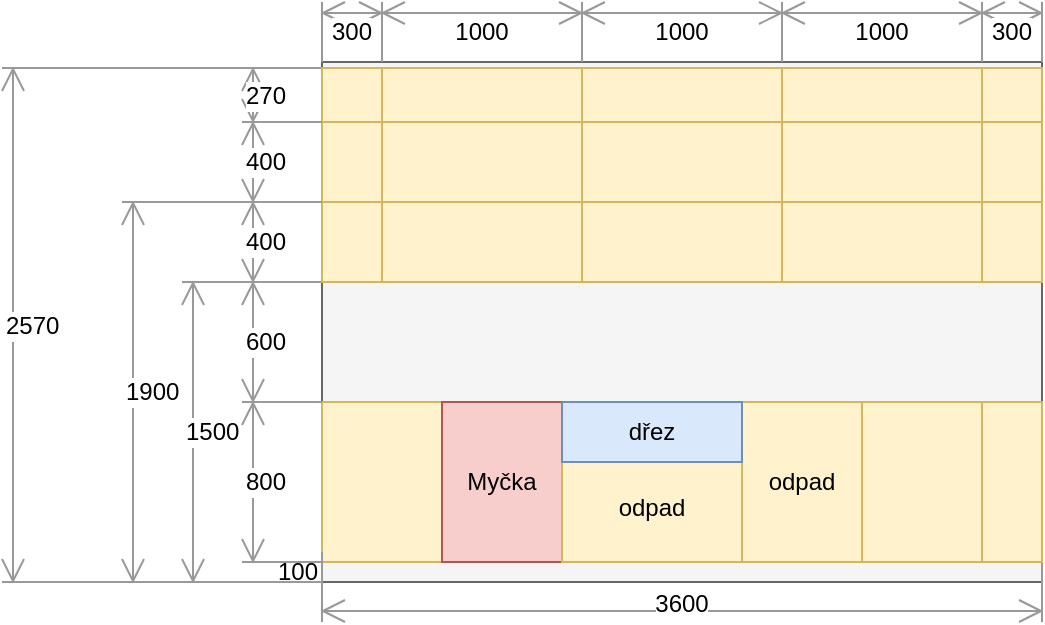<mxfile>
    <diagram id="vtQquzI4iVmjjQQ1tL-T" name="Page-1">
        <mxGraphModel dx="510" dy="187" grid="1" gridSize="10" guides="1" tooltips="1" connect="1" arrows="1" fold="1" page="1" pageScale="1" pageWidth="1600" pageHeight="900" math="0" shadow="0">
            <root>
                <mxCell id="0"/>
                <mxCell id="1" parent="0"/>
                <mxCell id="thXdoWXULZ0o-IUbp3jS-1" value="" style="rounded=0;whiteSpace=wrap;html=1;strokeColor=#666666;fillColor=#f5f5f5;fontColor=#333333;" parent="1" vertex="1">
                    <mxGeometry x="360" y="330" width="360" height="250" as="geometry"/>
                </mxCell>
                <mxCell id="thXdoWXULZ0o-IUbp3jS-2" value="" style="rounded=0;whiteSpace=wrap;html=1;fillColor=#f5f5f5;fontColor=#333333;strokeColor=#666666;" parent="1" vertex="1">
                    <mxGeometry x="360" y="580" width="360" height="10" as="geometry"/>
                </mxCell>
                <mxCell id="thXdoWXULZ0o-IUbp3jS-3" value="" style="rounded=0;whiteSpace=wrap;html=1;fillColor=#fff2cc;strokeColor=#d6b656;" parent="1" vertex="1">
                    <mxGeometry x="360" y="500" width="60" height="80" as="geometry"/>
                </mxCell>
                <mxCell id="thXdoWXULZ0o-IUbp3jS-5" value="100" style="shape=dimension;direction=south;whiteSpace=wrap;html=1;align=right;points=[];verticalAlign=middle;labelBackgroundColor=#ffffff;strokeColor=none;" parent="1" vertex="1">
                    <mxGeometry x="320" y="580" width="40" height="10" as="geometry"/>
                </mxCell>
                <mxCell id="thXdoWXULZ0o-IUbp3jS-6" value="800" style="shape=dimension;direction=south;whiteSpace=wrap;html=1;align=left;points=[];verticalAlign=middle;labelBackgroundColor=#ffffff;strokeColor=#999999;" parent="1" vertex="1">
                    <mxGeometry x="320" y="500" width="40" height="80" as="geometry"/>
                </mxCell>
                <mxCell id="thXdoWXULZ0o-IUbp3jS-9" value="400" style="shape=dimension;direction=south;whiteSpace=wrap;html=1;align=left;points=[];verticalAlign=middle;labelBackgroundColor=#ffffff;strokeColor=#999999;" parent="1" vertex="1">
                    <mxGeometry x="320" y="400" width="40" height="40" as="geometry"/>
                </mxCell>
                <mxCell id="thXdoWXULZ0o-IUbp3jS-10" value="1500" style="shape=dimension;direction=south;whiteSpace=wrap;html=1;align=left;points=[];verticalAlign=middle;labelBackgroundColor=#ffffff;strokeColor=#999999;" parent="1" vertex="1">
                    <mxGeometry x="290" y="440" width="70" height="150" as="geometry"/>
                </mxCell>
                <mxCell id="thXdoWXULZ0o-IUbp3jS-18" value="Myčka" style="rounded=0;whiteSpace=wrap;html=1;fillColor=#f8cecc;strokeColor=#b85450;" parent="1" vertex="1">
                    <mxGeometry x="420" y="500" width="60" height="80" as="geometry"/>
                </mxCell>
                <mxCell id="thXdoWXULZ0o-IUbp3jS-22" value="odpad" style="rounded=0;whiteSpace=wrap;html=1;fillColor=#fff2cc;strokeColor=#d6b656;" parent="1" vertex="1">
                    <mxGeometry x="480" y="525" width="90" height="55" as="geometry"/>
                </mxCell>
                <mxCell id="thXdoWXULZ0o-IUbp3jS-27" value="3600" style="shape=dimension;direction=east;whiteSpace=wrap;html=1;align=center;points=[];verticalAlign=bottom;spacingTop=-8;labelBackgroundColor=#ffffff;strokeColor=#999999;" parent="1" vertex="1">
                    <mxGeometry x="360" y="575" width="360" height="35" as="geometry"/>
                </mxCell>
                <mxCell id="thXdoWXULZ0o-IUbp3jS-28" value="300" style="shape=dimension;direction=west;whiteSpace=wrap;html=1;align=center;points=[];verticalAlign=middle;labelBackgroundColor=#ffffff;strokeColor=#999999;" parent="1" vertex="1">
                    <mxGeometry x="360" y="300" width="30" height="30" as="geometry"/>
                </mxCell>
                <mxCell id="lBgfPsxpE6XtXHmG1YXQ-2" value="odpad" style="rounded=0;whiteSpace=wrap;html=1;fillColor=#fff2cc;strokeColor=#d6b656;" parent="1" vertex="1">
                    <mxGeometry x="570" y="500" width="60" height="80" as="geometry"/>
                </mxCell>
                <mxCell id="lBgfPsxpE6XtXHmG1YXQ-3" value="" style="rounded=0;whiteSpace=wrap;html=1;fillColor=#fff2cc;strokeColor=#d6b656;" parent="1" vertex="1">
                    <mxGeometry x="630" y="500" width="60" height="80" as="geometry"/>
                </mxCell>
                <mxCell id="lBgfPsxpE6XtXHmG1YXQ-4" value="" style="rounded=0;whiteSpace=wrap;html=1;fillColor=#fff2cc;strokeColor=#d6b656;" parent="1" vertex="1">
                    <mxGeometry x="690" y="500" width="30" height="80" as="geometry"/>
                </mxCell>
                <mxCell id="lBgfPsxpE6XtXHmG1YXQ-6" value="dřez" style="rounded=0;whiteSpace=wrap;html=1;fillColor=#dae8fc;strokeColor=#6c8ebf;" parent="1" vertex="1">
                    <mxGeometry x="480" y="500" width="90" height="30" as="geometry"/>
                </mxCell>
                <mxCell id="lBgfPsxpE6XtXHmG1YXQ-10" value="" style="rounded=0;whiteSpace=wrap;html=1;fillColor=#fff2cc;strokeColor=#d6b656;" parent="1" vertex="1">
                    <mxGeometry x="690" y="400" width="30" height="40" as="geometry"/>
                </mxCell>
                <mxCell id="lBgfPsxpE6XtXHmG1YXQ-11" value="" style="rounded=0;whiteSpace=wrap;html=1;fillColor=#fff2cc;strokeColor=#d6b656;" parent="1" vertex="1">
                    <mxGeometry x="690" y="360" width="30" height="40" as="geometry"/>
                </mxCell>
                <mxCell id="lBgfPsxpE6XtXHmG1YXQ-25" value="1000" style="shape=dimension;direction=west;whiteSpace=wrap;html=1;align=center;points=[];verticalAlign=middle;labelBackgroundColor=#ffffff;strokeColor=#999999;" parent="1" vertex="1">
                    <mxGeometry x="390" y="300" width="100" height="30" as="geometry"/>
                </mxCell>
                <mxCell id="CoCsG3FDVFkP_OS7hLHG-1" value="600" style="shape=dimension;direction=south;whiteSpace=wrap;html=1;align=left;points=[];verticalAlign=middle;labelBackgroundColor=#ffffff;strokeColor=#999999;" parent="1" vertex="1">
                    <mxGeometry x="320" y="440" width="40" height="60" as="geometry"/>
                </mxCell>
                <mxCell id="CoCsG3FDVFkP_OS7hLHG-4" value="" style="rounded=0;whiteSpace=wrap;html=1;fillColor=#fff2cc;strokeColor=#d6b656;" parent="1" vertex="1">
                    <mxGeometry x="490" y="360" width="100" height="40" as="geometry"/>
                </mxCell>
                <mxCell id="CoCsG3FDVFkP_OS7hLHG-15" value="" style="rounded=0;whiteSpace=wrap;html=1;fillColor=#fff2cc;strokeColor=#d6b656;" parent="1" vertex="1">
                    <mxGeometry x="490" y="400" width="100" height="40" as="geometry"/>
                </mxCell>
                <mxCell id="CoCsG3FDVFkP_OS7hLHG-16" value="" style="rounded=0;whiteSpace=wrap;html=1;fillColor=#fff2cc;strokeColor=#d6b656;" parent="1" vertex="1">
                    <mxGeometry x="390" y="360" width="100" height="40" as="geometry"/>
                </mxCell>
                <mxCell id="CoCsG3FDVFkP_OS7hLHG-17" value="" style="rounded=0;whiteSpace=wrap;html=1;fillColor=#fff2cc;strokeColor=#d6b656;" parent="1" vertex="1">
                    <mxGeometry x="390" y="400" width="100" height="40" as="geometry"/>
                </mxCell>
                <mxCell id="CoCsG3FDVFkP_OS7hLHG-18" value="" style="rounded=0;whiteSpace=wrap;html=1;fillColor=#fff2cc;strokeColor=#d6b656;" parent="1" vertex="1">
                    <mxGeometry x="590" y="360" width="100" height="40" as="geometry"/>
                </mxCell>
                <mxCell id="CoCsG3FDVFkP_OS7hLHG-19" value="" style="rounded=0;whiteSpace=wrap;html=1;fillColor=#fff2cc;strokeColor=#d6b656;" parent="1" vertex="1">
                    <mxGeometry x="590" y="400" width="100" height="40" as="geometry"/>
                </mxCell>
                <mxCell id="CoCsG3FDVFkP_OS7hLHG-20" value="" style="rounded=0;whiteSpace=wrap;html=1;fillColor=#fff2cc;strokeColor=#d6b656;" parent="1" vertex="1">
                    <mxGeometry x="360" y="400" width="30" height="40" as="geometry"/>
                </mxCell>
                <mxCell id="CoCsG3FDVFkP_OS7hLHG-21" value="" style="rounded=0;whiteSpace=wrap;html=1;fillColor=#fff2cc;strokeColor=#d6b656;" parent="1" vertex="1">
                    <mxGeometry x="360" y="360" width="30" height="40" as="geometry"/>
                </mxCell>
                <mxCell id="CoCsG3FDVFkP_OS7hLHG-24" value="1000" style="shape=dimension;direction=west;whiteSpace=wrap;html=1;align=center;points=[];verticalAlign=middle;labelBackgroundColor=#ffffff;strokeColor=#999999;" parent="1" vertex="1">
                    <mxGeometry x="590" y="300" width="100" height="30" as="geometry"/>
                </mxCell>
                <mxCell id="CoCsG3FDVFkP_OS7hLHG-25" value="1000" style="shape=dimension;direction=west;whiteSpace=wrap;html=1;align=center;points=[];verticalAlign=middle;labelBackgroundColor=#ffffff;strokeColor=#999999;" parent="1" vertex="1">
                    <mxGeometry x="490" y="300" width="100" height="30" as="geometry"/>
                </mxCell>
                <mxCell id="CoCsG3FDVFkP_OS7hLHG-26" value="300" style="shape=dimension;direction=west;whiteSpace=wrap;html=1;align=center;points=[];verticalAlign=middle;labelBackgroundColor=#ffffff;strokeColor=#999999;" parent="1" vertex="1">
                    <mxGeometry x="690" y="300" width="30" height="30" as="geometry"/>
                </mxCell>
                <mxCell id="W2GsgO2ypqlRg9grx4VN-1" value="2570" style="shape=dimension;direction=south;whiteSpace=wrap;html=1;align=left;points=[];verticalAlign=middle;labelBackgroundColor=#ffffff;strokeColor=#999999;" parent="1" vertex="1">
                    <mxGeometry x="200" y="333" width="160" height="257" as="geometry"/>
                </mxCell>
                <mxCell id="W2GsgO2ypqlRg9grx4VN-2" value="270" style="shape=dimension;direction=south;whiteSpace=wrap;html=1;align=left;points=[];verticalAlign=middle;labelBackgroundColor=#ffffff;strokeColor=#999999;" parent="1" vertex="1">
                    <mxGeometry x="320" y="333" width="40" height="27" as="geometry"/>
                </mxCell>
                <mxCell id="W2GsgO2ypqlRg9grx4VN-4" value="" style="rounded=0;whiteSpace=wrap;html=1;fillColor=#fff2cc;strokeColor=#d6b656;" parent="1" vertex="1">
                    <mxGeometry x="360" y="333" width="30" height="27" as="geometry"/>
                </mxCell>
                <mxCell id="W2GsgO2ypqlRg9grx4VN-5" value="" style="rounded=0;whiteSpace=wrap;html=1;fillColor=#fff2cc;strokeColor=#d6b656;" parent="1" vertex="1">
                    <mxGeometry x="390" y="333" width="100" height="27" as="geometry"/>
                </mxCell>
                <mxCell id="W2GsgO2ypqlRg9grx4VN-6" value="" style="rounded=0;whiteSpace=wrap;html=1;fillColor=#fff2cc;strokeColor=#d6b656;" parent="1" vertex="1">
                    <mxGeometry x="490" y="333" width="100" height="27" as="geometry"/>
                </mxCell>
                <mxCell id="W2GsgO2ypqlRg9grx4VN-7" value="" style="rounded=0;whiteSpace=wrap;html=1;fillColor=#fff2cc;strokeColor=#d6b656;" parent="1" vertex="1">
                    <mxGeometry x="590" y="333" width="100" height="27" as="geometry"/>
                </mxCell>
                <mxCell id="W2GsgO2ypqlRg9grx4VN-8" value="" style="rounded=0;whiteSpace=wrap;html=1;fillColor=#fff2cc;strokeColor=#d6b656;" parent="1" vertex="1">
                    <mxGeometry x="690" y="333" width="30" height="27" as="geometry"/>
                </mxCell>
                <mxCell id="W2GsgO2ypqlRg9grx4VN-10" value="1900" style="shape=dimension;direction=south;whiteSpace=wrap;html=1;align=left;points=[];verticalAlign=middle;labelBackgroundColor=#ffffff;strokeColor=#999999;" parent="1" vertex="1">
                    <mxGeometry x="260" y="400" width="70" height="190" as="geometry"/>
                </mxCell>
                <mxCell id="W2GsgO2ypqlRg9grx4VN-11" value="400" style="shape=dimension;direction=south;whiteSpace=wrap;html=1;align=left;points=[];verticalAlign=middle;labelBackgroundColor=#ffffff;strokeColor=#999999;" parent="1" vertex="1">
                    <mxGeometry x="320" y="360" width="40" height="40" as="geometry"/>
                </mxCell>
            </root>
        </mxGraphModel>
    </diagram>
</mxfile>